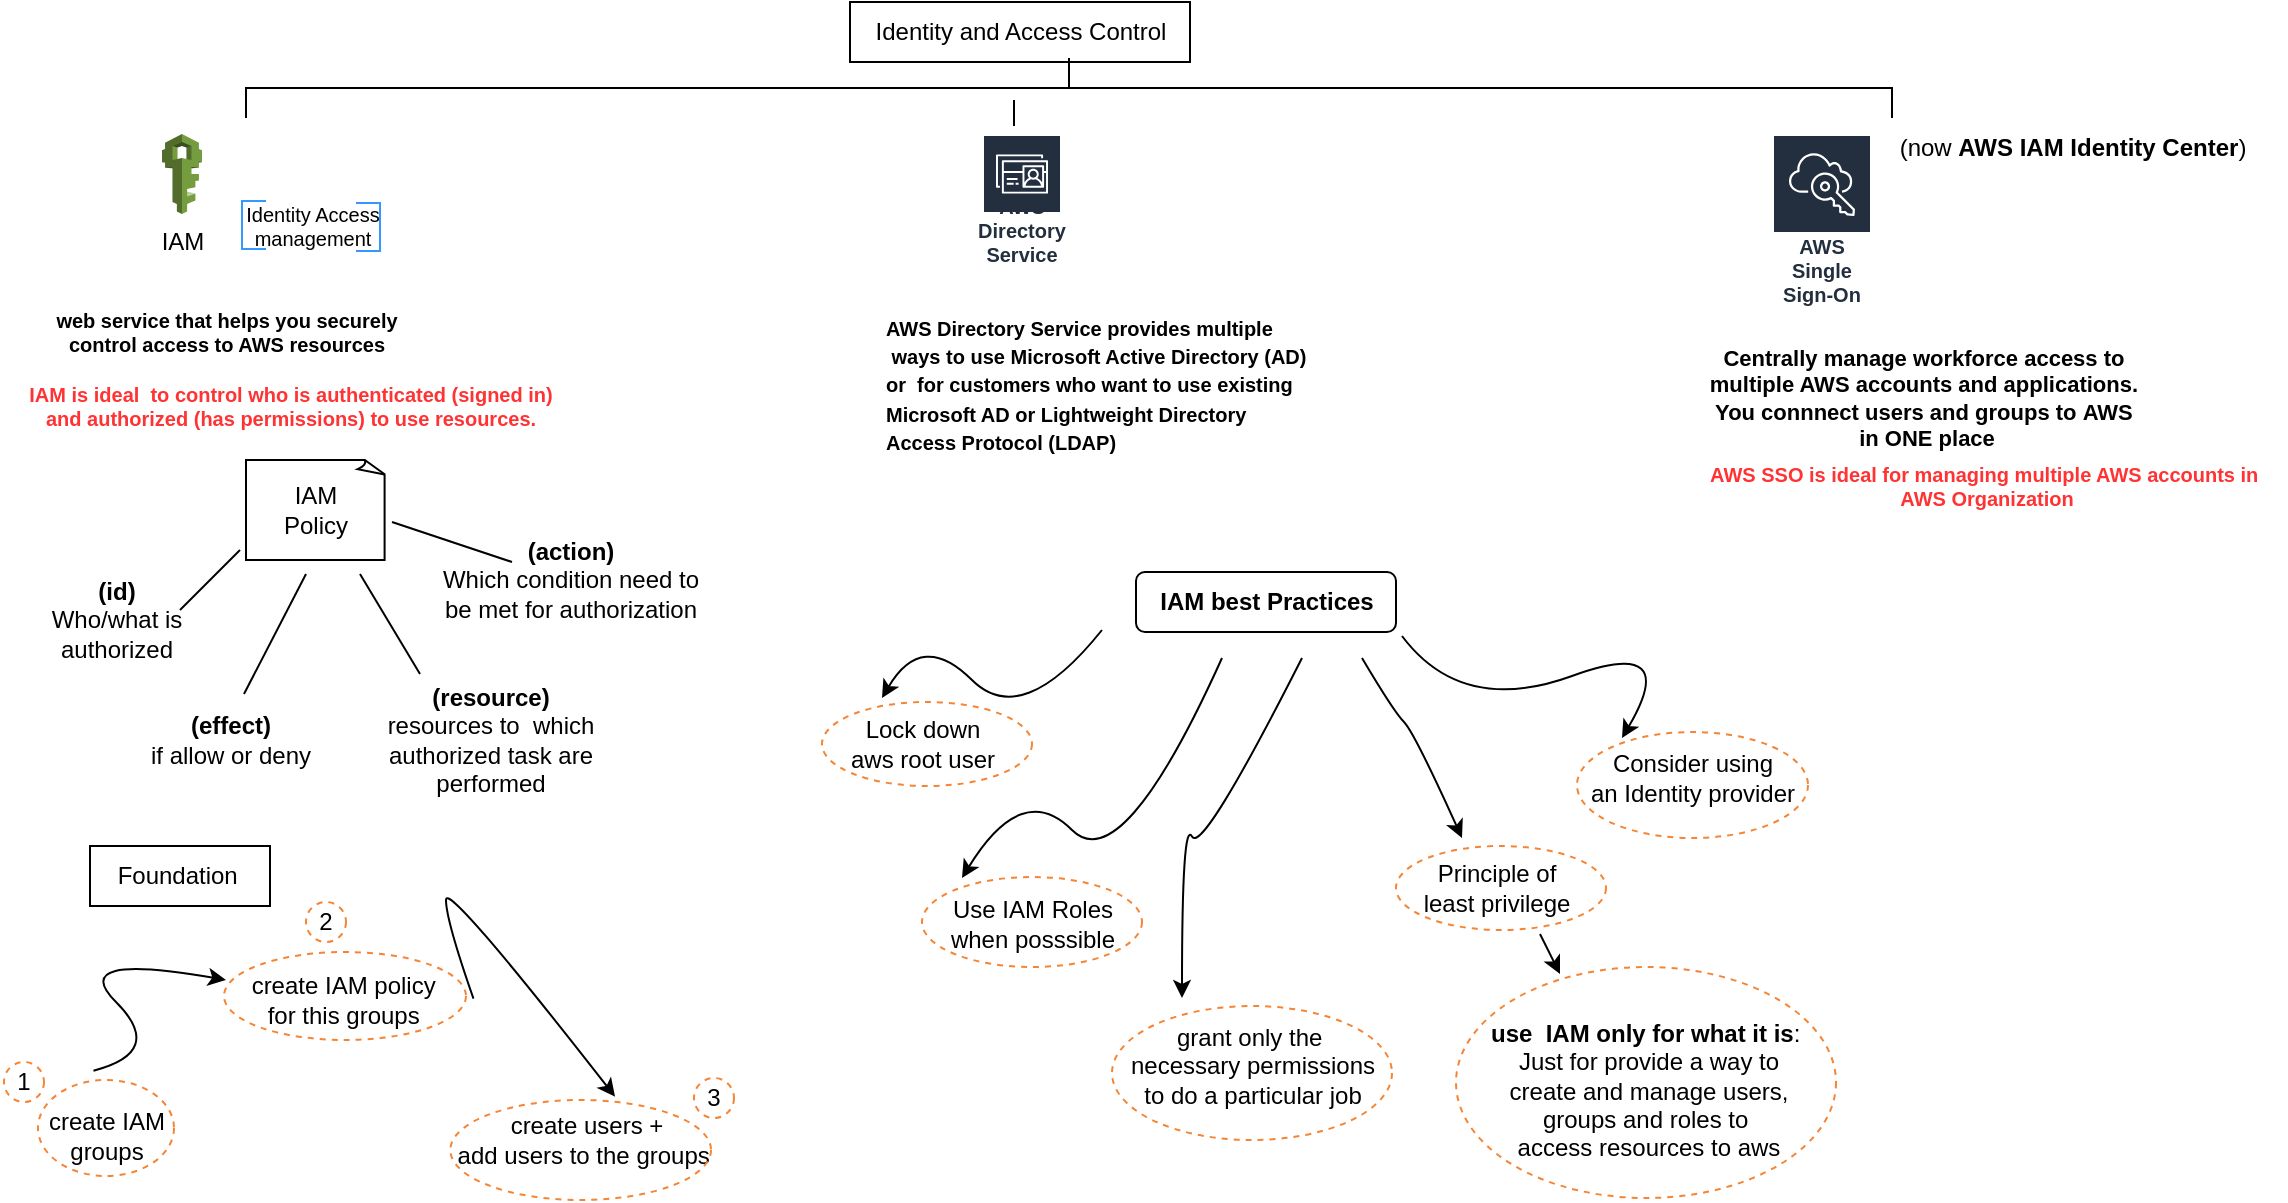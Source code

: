 <mxfile version="20.2.2" type="github">
  <diagram id="OgJnFtuqC-TfCC11IxQE" name="Page-1">
    <mxGraphModel dx="916" dy="630" grid="1" gridSize="10" guides="1" tooltips="1" connect="1" arrows="1" fold="1" page="1" pageScale="1" pageWidth="1169" pageHeight="827" math="0" shadow="0">
      <root>
        <mxCell id="0" />
        <mxCell id="1" parent="0" />
        <mxCell id="cayYK2lsRnTGkKL964Ff-20" value="" style="ellipse;whiteSpace=wrap;html=1;fillColor=none;dashed=1;strokeColor=#F58534;" vertex="1" parent="1">
          <mxGeometry x="747" y="504.5" width="190" height="115.5" as="geometry" />
        </mxCell>
        <mxCell id="KO169NFU9r2nEMWuAxQc-47" value="" style="group" parent="1" vertex="1" connectable="0">
          <mxGeometry x="242" y="571" width="150" height="50" as="geometry" />
        </mxCell>
        <mxCell id="KO169NFU9r2nEMWuAxQc-41" value="create users +&lt;br&gt;add users to the groups&amp;nbsp;" style="text;html=1;align=center;verticalAlign=middle;resizable=0;points=[];autosize=1;strokeColor=none;fillColor=none;fontSize=12;fontColor=#000000;" parent="KO169NFU9r2nEMWuAxQc-47" vertex="1">
          <mxGeometry x="-5.172" width="150" height="40" as="geometry" />
        </mxCell>
        <mxCell id="KO169NFU9r2nEMWuAxQc-44" value="" style="ellipse;whiteSpace=wrap;html=1;fontSize=12;fontColor=#000000;strokeColor=#F58534;fillColor=none;dashed=1;" parent="KO169NFU9r2nEMWuAxQc-47" vertex="1">
          <mxGeometry x="2.172" width="130.345" height="50" as="geometry" />
        </mxCell>
        <mxCell id="KO169NFU9r2nEMWuAxQc-45" value="" style="group" parent="1" vertex="1" connectable="0">
          <mxGeometry x="32" y="561" width="80" height="48" as="geometry" />
        </mxCell>
        <mxCell id="KO169NFU9r2nEMWuAxQc-39" value="create IAM &lt;br&gt;groups" style="text;html=1;align=center;verticalAlign=middle;resizable=0;points=[];autosize=1;strokeColor=none;fillColor=none;fontSize=12;fontColor=#000000;" parent="KO169NFU9r2nEMWuAxQc-45" vertex="1">
          <mxGeometry y="8" width="80" height="40" as="geometry" />
        </mxCell>
        <mxCell id="KO169NFU9r2nEMWuAxQc-42" value="" style="ellipse;whiteSpace=wrap;html=1;fontSize=12;fontColor=#000000;strokeColor=#F58534;fillColor=none;dashed=1;" parent="KO169NFU9r2nEMWuAxQc-45" vertex="1">
          <mxGeometry x="6" width="68" height="48" as="geometry" />
        </mxCell>
        <mxCell id="KO169NFU9r2nEMWuAxQc-6" value="&lt;font color=&quot;#000000&quot; style=&quot;&quot;&gt;&lt;span style=&quot;font-size: 12px;&quot;&gt;(now&amp;nbsp;&lt;b&gt;AWS IAM Identity Center&lt;/b&gt;&lt;/span&gt;&lt;span style=&quot;font-size: 12px;&quot;&gt;)&lt;/span&gt;&lt;/font&gt;" style="text;html=1;align=center;verticalAlign=middle;resizable=0;points=[];autosize=1;strokeColor=none;fillColor=none;fontSize=10;fontColor=#FF3333;" parent="1" vertex="1">
          <mxGeometry x="955" y="80" width="200" height="30" as="geometry" />
        </mxCell>
        <mxCell id="KO169NFU9r2nEMWuAxQc-1" value="Identity and Access Control" style="text;html=1;align=center;verticalAlign=middle;resizable=0;points=[];autosize=1;strokeColor=default;fillColor=none;" parent="1" vertex="1">
          <mxGeometry x="444" y="22" width="170" height="30" as="geometry" />
        </mxCell>
        <mxCell id="KO169NFU9r2nEMWuAxQc-5" value="&lt;font style=&quot;font-size: 10px;&quot;&gt;&lt;b style=&quot;&quot;&gt;AWS Directory Service provides multiple&lt;br&gt;&amp;nbsp;ways to use Microsoft Active Directory (AD) &lt;br&gt;or&amp;nbsp;&amp;nbsp;for customers who want to use existing &lt;br&gt;Microsoft AD or Lightweight Directory &lt;br&gt;Access Protocol (LDAP)&lt;/b&gt;&lt;/font&gt;" style="text;html=1;align=left;verticalAlign=middle;resizable=0;points=[];autosize=1;strokeColor=none;fillColor=none;" parent="1" vertex="1">
          <mxGeometry x="460" y="167.5" width="230" height="90" as="geometry" />
        </mxCell>
        <mxCell id="KO169NFU9r2nEMWuAxQc-12" value="&lt;div style=&quot;font-size: 11px;&quot;&gt;&lt;b&gt;&lt;font style=&quot;font-size: 11px;&quot;&gt;Centrally manage workforce access to&amp;nbsp;&lt;/font&gt;&lt;/b&gt;&lt;/div&gt;&lt;div style=&quot;font-size: 11px;&quot;&gt;&lt;b&gt;&lt;font style=&quot;font-size: 11px;&quot;&gt;multiple AWS accounts and applications.&amp;nbsp;&lt;/font&gt;&lt;/b&gt;&lt;/div&gt;&lt;div style=&quot;font-size: 11px;&quot;&gt;&lt;b&gt;&lt;font style=&quot;font-size: 11px;&quot;&gt;You connnect users and groups to&amp;nbsp;&lt;/font&gt;&lt;/b&gt;&lt;b style=&quot;background-color: initial;&quot;&gt;AWS&amp;nbsp;&lt;/b&gt;&lt;/div&gt;&lt;div style=&quot;font-size: 11px;&quot;&gt;&lt;b style=&quot;background-color: initial;&quot;&gt;in ONE place&lt;/b&gt;&lt;/div&gt;" style="text;html=1;align=center;verticalAlign=middle;resizable=0;points=[];autosize=1;strokeColor=none;fillColor=none;fontSize=12;fontColor=#000000;" parent="1" vertex="1">
          <mxGeometry x="862" y="184.5" width="240" height="70" as="geometry" />
        </mxCell>
        <mxCell id="KO169NFU9r2nEMWuAxQc-14" value="Identity Access&lt;br&gt;management" style="text;html=1;align=center;verticalAlign=middle;resizable=0;points=[];autosize=1;strokeColor=none;fillColor=none;fontSize=10;fontColor=#000000;" parent="1" vertex="1">
          <mxGeometry x="130" y="114" width="90" height="40" as="geometry" />
        </mxCell>
        <mxCell id="KO169NFU9r2nEMWuAxQc-17" value="" style="strokeWidth=1;html=1;shape=mxgraph.flowchart.annotation_1;align=left;pointerEvents=1;fontColor=#000033;fillColor=none;strokeColor=#3399FF;" parent="1" vertex="1">
          <mxGeometry x="140" y="121.5" width="12" height="24" as="geometry" />
        </mxCell>
        <mxCell id="KO169NFU9r2nEMWuAxQc-18" value="" style="strokeWidth=1;html=1;shape=mxgraph.flowchart.annotation_1;align=left;pointerEvents=1;fontColor=#000033;fillColor=none;direction=west;strokeColor=#3399FF;" parent="1" vertex="1">
          <mxGeometry x="197" y="122.5" width="12" height="24" as="geometry" />
        </mxCell>
        <mxCell id="KO169NFU9r2nEMWuAxQc-19" value="AWS SSO is ideal for managing multiple AWS accounts in&amp;nbsp;&lt;br&gt;AWS Organization" style="text;html=1;align=center;verticalAlign=middle;resizable=0;points=[];autosize=1;strokeColor=none;fillColor=none;fontSize=10;fontColor=#FF3333;fontStyle=1" parent="1" vertex="1">
          <mxGeometry x="862" y="244" width="300" height="40" as="geometry" />
        </mxCell>
        <mxCell id="KO169NFU9r2nEMWuAxQc-20" value="&lt;font color=&quot;#000000&quot;&gt;web service that helps you securely &lt;br&gt;control access to AWS resources&lt;/font&gt;" style="text;html=1;align=center;verticalAlign=middle;resizable=0;points=[];autosize=1;strokeColor=none;fillColor=none;fontSize=10;fontColor=#FF3333;fontStyle=1" parent="1" vertex="1">
          <mxGeometry x="37" y="166.5" width="190" height="40" as="geometry" />
        </mxCell>
        <mxCell id="KO169NFU9r2nEMWuAxQc-21" value="&lt;font color=&quot;#ff3333&quot;&gt;&lt;b&gt;IAM is ideal&amp;nbsp; to control&amp;nbsp;who is authenticated (signed in)&lt;br&gt;&amp;nbsp;and authorized (has permissions) to use resources.&amp;nbsp;&lt;/b&gt;&lt;/font&gt;" style="text;html=1;align=center;verticalAlign=middle;resizable=0;points=[];autosize=1;strokeColor=none;fillColor=none;fontSize=10;fontColor=#000000;" parent="1" vertex="1">
          <mxGeometry x="19" y="204" width="290" height="40" as="geometry" />
        </mxCell>
        <mxCell id="KO169NFU9r2nEMWuAxQc-24" value="IAM" style="outlineConnect=0;dashed=0;verticalLabelPosition=bottom;verticalAlign=top;align=center;html=1;shape=mxgraph.aws3.iam;fillColor=#759C3E;gradientColor=none;fontSize=12;fontColor=#000000;strokeColor=#000000;" parent="1" vertex="1">
          <mxGeometry x="100" y="88" width="20" height="40" as="geometry" />
        </mxCell>
        <mxCell id="KO169NFU9r2nEMWuAxQc-26" value="AWS Directory Service" style="sketch=0;outlineConnect=0;fontColor=#232F3E;gradientColor=none;strokeColor=#ffffff;fillColor=#232F3E;dashed=0;verticalLabelPosition=middle;verticalAlign=bottom;align=center;html=1;whiteSpace=wrap;fontSize=10;fontStyle=1;spacing=3;shape=mxgraph.aws4.productIcon;prIcon=mxgraph.aws4.directory_service;" parent="1" vertex="1">
          <mxGeometry x="510" y="88" width="40" height="70" as="geometry" />
        </mxCell>
        <mxCell id="KO169NFU9r2nEMWuAxQc-27" value="AWS Single Sign-On" style="sketch=0;outlineConnect=0;fontColor=#232F3E;gradientColor=none;strokeColor=#ffffff;fillColor=#232F3E;dashed=0;verticalLabelPosition=middle;verticalAlign=bottom;align=center;html=1;whiteSpace=wrap;fontSize=10;fontStyle=1;spacing=3;shape=mxgraph.aws4.productIcon;prIcon=mxgraph.aws4.single_sign_on;" parent="1" vertex="1">
          <mxGeometry x="905" y="88" width="50" height="90" as="geometry" />
        </mxCell>
        <mxCell id="KO169NFU9r2nEMWuAxQc-29" value="IAM&lt;br&gt;Policy" style="whiteSpace=wrap;html=1;shape=mxgraph.basic.document;fontSize=12;fontColor=#000000;strokeColor=#000000;fillColor=none;" parent="1" vertex="1">
          <mxGeometry x="142" y="251" width="70" height="50" as="geometry" />
        </mxCell>
        <mxCell id="KO169NFU9r2nEMWuAxQc-30" value="&lt;b&gt;(id)&lt;br&gt;&lt;/b&gt;Who/what is &lt;br&gt;authorized" style="text;html=1;align=center;verticalAlign=middle;resizable=0;points=[];autosize=1;strokeColor=none;fillColor=none;fontSize=12;fontColor=#000000;" parent="1" vertex="1">
          <mxGeometry x="32" y="301" width="90" height="60" as="geometry" />
        </mxCell>
        <mxCell id="KO169NFU9r2nEMWuAxQc-31" value="&lt;b&gt;(action)&lt;/b&gt;&lt;br&gt;Which condition need to &lt;br&gt;be met for authorization" style="text;html=1;align=center;verticalAlign=middle;resizable=0;points=[];autosize=1;strokeColor=none;fillColor=none;fontSize=12;fontColor=#000000;" parent="1" vertex="1">
          <mxGeometry x="229" y="281" width="150" height="60" as="geometry" />
        </mxCell>
        <mxCell id="KO169NFU9r2nEMWuAxQc-32" value="&lt;b&gt;(effect)&lt;/b&gt;&lt;br&gt;if allow or deny&lt;br&gt;" style="text;html=1;align=center;verticalAlign=middle;resizable=0;points=[];autosize=1;strokeColor=none;fillColor=none;fontSize=12;fontColor=#000000;" parent="1" vertex="1">
          <mxGeometry x="84" y="371" width="100" height="40" as="geometry" />
        </mxCell>
        <mxCell id="KO169NFU9r2nEMWuAxQc-33" value="&lt;b&gt;(resource)&lt;/b&gt;&lt;br&gt;resources to&amp;nbsp; which &lt;br&gt;authorized task are &lt;br&gt;performed" style="text;html=1;align=center;verticalAlign=middle;resizable=0;points=[];autosize=1;strokeColor=none;fillColor=none;fontSize=12;fontColor=#000000;" parent="1" vertex="1">
          <mxGeometry x="199" y="356" width="130" height="70" as="geometry" />
        </mxCell>
        <mxCell id="KO169NFU9r2nEMWuAxQc-34" value="" style="endArrow=none;html=1;rounded=0;fontSize=12;fontColor=#000000;" parent="1" edge="1">
          <mxGeometry width="50" height="50" relative="1" as="geometry">
            <mxPoint x="109" y="326" as="sourcePoint" />
            <mxPoint x="139" y="296" as="targetPoint" />
          </mxGeometry>
        </mxCell>
        <mxCell id="KO169NFU9r2nEMWuAxQc-35" value="" style="endArrow=none;html=1;rounded=0;fontSize=12;fontColor=#000000;" parent="1" edge="1">
          <mxGeometry width="50" height="50" relative="1" as="geometry">
            <mxPoint x="141" y="368" as="sourcePoint" />
            <mxPoint x="172" y="308" as="targetPoint" />
          </mxGeometry>
        </mxCell>
        <mxCell id="KO169NFU9r2nEMWuAxQc-36" value="" style="endArrow=none;html=1;rounded=0;fontSize=12;fontColor=#000000;" parent="1" edge="1">
          <mxGeometry width="50" height="50" relative="1" as="geometry">
            <mxPoint x="229" y="358" as="sourcePoint" />
            <mxPoint x="199" y="308" as="targetPoint" />
          </mxGeometry>
        </mxCell>
        <mxCell id="KO169NFU9r2nEMWuAxQc-37" value="" style="endArrow=none;html=1;rounded=0;fontSize=12;fontColor=#000000;" parent="1" edge="1">
          <mxGeometry width="50" height="50" relative="1" as="geometry">
            <mxPoint x="275" y="302" as="sourcePoint" />
            <mxPoint x="215" y="282" as="targetPoint" />
          </mxGeometry>
        </mxCell>
        <mxCell id="KO169NFU9r2nEMWuAxQc-38" value="Foundation&amp;nbsp;" style="text;html=1;align=center;verticalAlign=middle;resizable=0;points=[];autosize=1;strokeColor=#000000;fillColor=none;fontSize=12;fontColor=#000000;" parent="1" vertex="1">
          <mxGeometry x="64" y="444" width="90" height="30" as="geometry" />
        </mxCell>
        <mxCell id="KO169NFU9r2nEMWuAxQc-46" value="" style="group" parent="1" vertex="1" connectable="0">
          <mxGeometry x="131" y="497" width="121" height="44" as="geometry" />
        </mxCell>
        <mxCell id="KO169NFU9r2nEMWuAxQc-43" value="" style="ellipse;whiteSpace=wrap;html=1;fontSize=12;fontColor=#000000;strokeColor=#F58534;fillColor=none;dashed=1;" parent="KO169NFU9r2nEMWuAxQc-46" vertex="1">
          <mxGeometry width="121" height="44" as="geometry" />
        </mxCell>
        <mxCell id="KO169NFU9r2nEMWuAxQc-40" value="create IAM policy&amp;nbsp;&lt;br&gt;for this groups&amp;nbsp;" style="text;html=1;align=center;verticalAlign=middle;resizable=0;points=[];autosize=1;strokeColor=none;fillColor=none;fontSize=12;fontColor=#000000;" parent="KO169NFU9r2nEMWuAxQc-46" vertex="1">
          <mxGeometry x="1" y="4" width="120" height="40" as="geometry" />
        </mxCell>
        <mxCell id="KO169NFU9r2nEMWuAxQc-48" value="" style="curved=1;endArrow=classic;html=1;rounded=0;fontSize=12;fontColor=#000000;exitX=0.408;exitY=-0.097;exitDx=0;exitDy=0;exitPerimeter=0;" parent="1" source="KO169NFU9r2nEMWuAxQc-42" edge="1">
          <mxGeometry width="50" height="50" relative="1" as="geometry">
            <mxPoint x="52" y="547" as="sourcePoint" />
            <mxPoint x="132" y="511" as="targetPoint" />
            <Array as="points">
              <mxPoint x="102" y="547" />
              <mxPoint x="52" y="497" />
            </Array>
          </mxGeometry>
        </mxCell>
        <mxCell id="KO169NFU9r2nEMWuAxQc-49" value="" style="curved=1;endArrow=classic;html=1;rounded=0;fontSize=12;fontColor=#000000;exitX=0.408;exitY=-0.097;exitDx=0;exitDy=0;exitPerimeter=0;entryX=0.598;entryY=-0.041;entryDx=0;entryDy=0;entryPerimeter=0;" parent="1" target="KO169NFU9r2nEMWuAxQc-41" edge="1">
          <mxGeometry width="50" height="50" relative="1" as="geometry">
            <mxPoint x="255.74" y="520.34" as="sourcePoint" />
            <mxPoint x="321.996" y="474.996" as="targetPoint" />
            <Array as="points">
              <mxPoint x="242" y="481" />
              <mxPoint x="241.996" y="460.996" />
            </Array>
          </mxGeometry>
        </mxCell>
        <mxCell id="KO169NFU9r2nEMWuAxQc-50" value="1" style="ellipse;whiteSpace=wrap;html=1;aspect=fixed;dashed=1;fontSize=12;fontColor=#000000;strokeColor=#F58534;fillColor=none;" parent="1" vertex="1">
          <mxGeometry x="21" y="552" width="20" height="20" as="geometry" />
        </mxCell>
        <mxCell id="KO169NFU9r2nEMWuAxQc-55" value="2" style="ellipse;whiteSpace=wrap;html=1;aspect=fixed;dashed=1;fontSize=12;fontColor=#000000;strokeColor=#F58534;fillColor=none;" parent="1" vertex="1">
          <mxGeometry x="172" y="472" width="20" height="20" as="geometry" />
        </mxCell>
        <mxCell id="KO169NFU9r2nEMWuAxQc-57" value="3" style="ellipse;whiteSpace=wrap;html=1;aspect=fixed;dashed=1;fontSize=12;fontColor=#000000;strokeColor=#F58534;fillColor=none;" parent="1" vertex="1">
          <mxGeometry x="366" y="560" width="20" height="20" as="geometry" />
        </mxCell>
        <mxCell id="KO169NFU9r2nEMWuAxQc-60" value="" style="endArrow=none;html=1;rounded=0;fontSize=12;fontColor=#000000;" parent="1" edge="1">
          <mxGeometry width="50" height="50" relative="1" as="geometry">
            <mxPoint x="526" y="84" as="sourcePoint" />
            <mxPoint x="526" y="71" as="targetPoint" />
          </mxGeometry>
        </mxCell>
        <mxCell id="KO169NFU9r2nEMWuAxQc-61" value="&lt;b&gt;IAM best Practices&lt;/b&gt;" style="text;html=1;align=center;verticalAlign=middle;resizable=0;points=[];autosize=1;strokeColor=default;fillColor=none;fontSize=12;fontColor=#000000;rounded=1;" parent="1" vertex="1">
          <mxGeometry x="587" y="307" width="130" height="30" as="geometry" />
        </mxCell>
        <mxCell id="cayYK2lsRnTGkKL964Ff-11" value="" style="group" vertex="1" connectable="0" parent="1">
          <mxGeometry x="430" y="372" width="105" height="42" as="geometry" />
        </mxCell>
        <mxCell id="cayYK2lsRnTGkKL964Ff-1" value="Lock down&lt;br&gt;aws root user" style="text;html=1;align=center;verticalAlign=middle;resizable=0;points=[];autosize=1;strokeColor=none;fillColor=none;" vertex="1" parent="cayYK2lsRnTGkKL964Ff-11">
          <mxGeometry y="1" width="100" height="40" as="geometry" />
        </mxCell>
        <mxCell id="cayYK2lsRnTGkKL964Ff-8" value="" style="ellipse;whiteSpace=wrap;html=1;fillColor=none;dashed=1;strokeColor=#F58534;" vertex="1" parent="cayYK2lsRnTGkKL964Ff-11">
          <mxGeometry width="105" height="42" as="geometry" />
        </mxCell>
        <mxCell id="cayYK2lsRnTGkKL964Ff-12" value="" style="group" vertex="1" connectable="0" parent="1">
          <mxGeometry x="480" y="459.5" width="110" height="45" as="geometry" />
        </mxCell>
        <mxCell id="cayYK2lsRnTGkKL964Ff-2" value="Use IAM Roles &lt;br&gt;when posssible" style="text;html=1;align=center;verticalAlign=middle;resizable=0;points=[];autosize=1;strokeColor=none;fillColor=none;" vertex="1" parent="cayYK2lsRnTGkKL964Ff-12">
          <mxGeometry y="3" width="110" height="40" as="geometry" />
        </mxCell>
        <mxCell id="cayYK2lsRnTGkKL964Ff-9" value="" style="ellipse;whiteSpace=wrap;html=1;fillColor=none;dashed=1;strokeColor=#F58534;" vertex="1" parent="cayYK2lsRnTGkKL964Ff-12">
          <mxGeometry width="110" height="45" as="geometry" />
        </mxCell>
        <mxCell id="KO169NFU9r2nEMWuAxQc-58" value="" style="strokeWidth=1;html=1;shape=mxgraph.flowchart.annotation_2;align=left;labelPosition=right;pointerEvents=1;fontSize=12;fontColor=#000000;fillColor=none;direction=south;" parent="1" vertex="1">
          <mxGeometry x="142" y="50" width="823" height="30" as="geometry" />
        </mxCell>
        <mxCell id="cayYK2lsRnTGkKL964Ff-17" value="" style="group" vertex="1" connectable="0" parent="1">
          <mxGeometry x="800" y="387" width="130" height="53" as="geometry" />
        </mxCell>
        <mxCell id="cayYK2lsRnTGkKL964Ff-3" value="Consider using&lt;br&gt;an Identity provider" style="text;html=1;align=center;verticalAlign=middle;resizable=0;points=[];autosize=1;strokeColor=none;fillColor=none;" vertex="1" parent="cayYK2lsRnTGkKL964Ff-17">
          <mxGeometry y="3" width="130" height="40" as="geometry" />
        </mxCell>
        <mxCell id="cayYK2lsRnTGkKL964Ff-10" value="" style="ellipse;whiteSpace=wrap;html=1;fillColor=none;dashed=1;strokeColor=#F58534;" vertex="1" parent="cayYK2lsRnTGkKL964Ff-17">
          <mxGeometry x="7.5" width="115.5" height="53" as="geometry" />
        </mxCell>
        <mxCell id="cayYK2lsRnTGkKL964Ff-22" value="" style="group" vertex="1" connectable="0" parent="1">
          <mxGeometry x="570" y="524" width="150" height="67" as="geometry" />
        </mxCell>
        <mxCell id="cayYK2lsRnTGkKL964Ff-5" value="grant only the&amp;nbsp;&lt;br&gt;necessary permissions&lt;br&gt;to do a particular job" style="text;html=1;align=center;verticalAlign=middle;resizable=0;points=[];autosize=1;strokeColor=none;fillColor=none;" vertex="1" parent="cayYK2lsRnTGkKL964Ff-22">
          <mxGeometry width="150" height="60" as="geometry" />
        </mxCell>
        <mxCell id="cayYK2lsRnTGkKL964Ff-18" value="" style="ellipse;whiteSpace=wrap;html=1;fillColor=none;dashed=1;strokeColor=#F58534;" vertex="1" parent="cayYK2lsRnTGkKL964Ff-22">
          <mxGeometry x="5" width="140" height="67" as="geometry" />
        </mxCell>
        <mxCell id="cayYK2lsRnTGkKL964Ff-24" value="" style="curved=1;endArrow=classic;html=1;rounded=0;" edge="1" parent="1">
          <mxGeometry width="50" height="50" relative="1" as="geometry">
            <mxPoint x="570" y="336" as="sourcePoint" />
            <mxPoint x="460" y="370" as="targetPoint" />
            <Array as="points">
              <mxPoint x="530" y="386" />
              <mxPoint x="480" y="336" />
            </Array>
          </mxGeometry>
        </mxCell>
        <mxCell id="cayYK2lsRnTGkKL964Ff-25" value="" style="curved=1;endArrow=classic;html=1;rounded=0;" edge="1" parent="1">
          <mxGeometry width="50" height="50" relative="1" as="geometry">
            <mxPoint x="630" y="350" as="sourcePoint" />
            <mxPoint x="500" y="460" as="targetPoint" />
            <Array as="points">
              <mxPoint x="580" y="461" />
              <mxPoint x="530" y="411" />
            </Array>
          </mxGeometry>
        </mxCell>
        <mxCell id="cayYK2lsRnTGkKL964Ff-26" value="" style="curved=1;endArrow=classic;html=1;rounded=0;" edge="1" parent="1">
          <mxGeometry width="50" height="50" relative="1" as="geometry">
            <mxPoint x="670" y="350" as="sourcePoint" />
            <mxPoint x="610" y="520" as="targetPoint" />
            <Array as="points">
              <mxPoint x="620" y="448.5" />
              <mxPoint x="610" y="430" />
            </Array>
          </mxGeometry>
        </mxCell>
        <mxCell id="cayYK2lsRnTGkKL964Ff-29" value="" style="curved=1;endArrow=classic;html=1;rounded=0;" edge="1" parent="1">
          <mxGeometry width="50" height="50" relative="1" as="geometry">
            <mxPoint x="700" y="350" as="sourcePoint" />
            <mxPoint x="750" y="440" as="targetPoint" />
            <Array as="points">
              <mxPoint x="716" y="377" />
              <mxPoint x="726" y="387" />
            </Array>
          </mxGeometry>
        </mxCell>
        <mxCell id="cayYK2lsRnTGkKL964Ff-30" value="" style="curved=1;endArrow=classic;html=1;rounded=0;" edge="1" parent="1">
          <mxGeometry width="50" height="50" relative="1" as="geometry">
            <mxPoint x="720" y="339" as="sourcePoint" />
            <mxPoint x="830" y="390" as="targetPoint" />
            <Array as="points">
              <mxPoint x="750" y="379" />
              <mxPoint x="860" y="339" />
            </Array>
          </mxGeometry>
        </mxCell>
        <mxCell id="cayYK2lsRnTGkKL964Ff-4" value="Principle of&lt;br&gt;least privilege" style="text;html=1;align=center;verticalAlign=middle;resizable=0;points=[];autosize=1;strokeColor=none;fillColor=none;" vertex="1" parent="1">
          <mxGeometry x="717" y="445" width="100" height="40" as="geometry" />
        </mxCell>
        <mxCell id="cayYK2lsRnTGkKL964Ff-15" value="" style="ellipse;whiteSpace=wrap;html=1;fillColor=none;dashed=1;strokeColor=#F58534;" vertex="1" parent="1">
          <mxGeometry x="717" y="444" width="105" height="42" as="geometry" />
        </mxCell>
        <mxCell id="cayYK2lsRnTGkKL964Ff-7" value="&lt;br&gt;&lt;div&gt;&lt;b&gt;use&amp;nbsp; IAM only for&amp;nbsp;&lt;/b&gt;&lt;span style=&quot;background-color: initial;&quot;&gt;&lt;b&gt;what it is&lt;/b&gt;:&amp;nbsp;&lt;/span&gt;&lt;/div&gt;Just for provide a way to&lt;br&gt;create and manage users,&lt;br&gt;groups and roles to&amp;nbsp;&lt;br&gt;access resources to aws" style="text;html=1;align=center;verticalAlign=middle;resizable=0;points=[];autosize=1;strokeColor=none;fillColor=none;" vertex="1" parent="1">
          <mxGeometry x="752.997" y="509.499" width="180" height="100" as="geometry" />
        </mxCell>
        <mxCell id="cayYK2lsRnTGkKL964Ff-31" value="" style="endArrow=classic;html=1;rounded=0;" edge="1" parent="1">
          <mxGeometry width="50" height="50" relative="1" as="geometry">
            <mxPoint x="789" y="488" as="sourcePoint" />
            <mxPoint x="799" y="508" as="targetPoint" />
          </mxGeometry>
        </mxCell>
      </root>
    </mxGraphModel>
  </diagram>
</mxfile>
